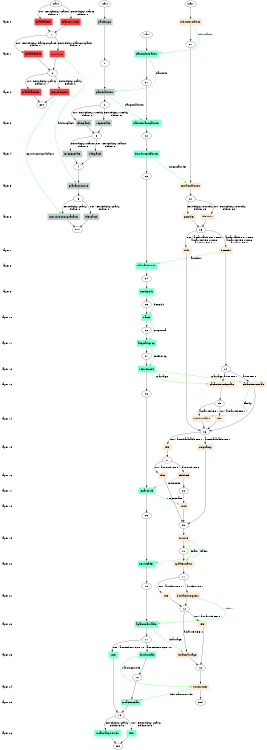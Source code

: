digraph state_graph {
	rankdir=TB;
	size="8,5;"
	layer_0 [shape=plaintext, label="layer 0"];
	layer_1 [shape=plaintext, label="layer 1"];
	layer_0 -> layer_1 [style=invis];
	layer_2 [shape=plaintext, label="layer 2"];
	layer_1 -> layer_2 [style=invis];
	layer_3 [shape=plaintext, label="layer 3"];
	layer_2 -> layer_3 [style=invis];
	layer_4 [shape=plaintext, label="layer 4"];
	layer_3 -> layer_4 [style=invis];
	layer_5 [shape=plaintext, label="layer 5"];
	layer_4 -> layer_5 [style=invis];
	layer_6 [shape=plaintext, label="layer 6"];
	layer_5 -> layer_6 [style=invis];
	layer_7 [shape=plaintext, label="layer 7"];
	layer_6 -> layer_7 [style=invis];
	layer_8 [shape=plaintext, label="layer 8"];
	layer_7 -> layer_8 [style=invis];
	layer_9 [shape=plaintext, label="layer 9"];
	layer_8 -> layer_9 [style=invis];
	layer_10 [shape=plaintext, label="layer 10"];
	layer_9 -> layer_10 [style=invis];
	layer_11 [shape=plaintext, label="layer 11"];
	layer_10 -> layer_11 [style=invis];
	layer_12 [shape=plaintext, label="layer 12"];
	layer_11 -> layer_12 [style=invis];
	layer_13 [shape=plaintext, label="layer 13"];
	layer_12 -> layer_13 [style=invis];
	layer_14 [shape=plaintext, label="layer 14"];
	layer_13 -> layer_14 [style=invis];
	layer_15 [shape=plaintext, label="layer 15"];
	layer_14 -> layer_15 [style=invis];
	layer_16 [shape=plaintext, label="layer 16"];
	layer_15 -> layer_16 [style=invis];
	layer_17 [shape=plaintext, label="layer 17"];
	layer_16 -> layer_17 [style=invis];
	layer_18 [shape=plaintext, label="layer 18"];
	layer_17 -> layer_18 [style=invis];
	layer_19 [shape=plaintext, label="layer 19"];
	layer_18 -> layer_19 [style=invis];
	layer_20 [shape=plaintext, label="layer 20"];
	layer_19 -> layer_20 [style=invis];
	layer_21 [shape=plaintext, label="layer 21"];
	layer_20 -> layer_21 [style=invis];
	layer_22 [shape=plaintext, label="layer 22"];
	layer_21 -> layer_22 [style=invis];
	layer_23 [shape=plaintext, label="layer 23"];
	layer_22 -> layer_23 [style=invis];
	layer_24 [shape=plaintext, label="layer 24"];
	layer_23 -> layer_24 [style=invis];
	layer_25 [shape=plaintext, label="layer 25"];
	layer_24 -> layer_25 [style=invis];
	layer_26 [shape=plaintext, label="layer 26"];
	layer_25 -> layer_26 [style=invis];
	
	/* States */
	indv_end [label = "end"]
	indv_13 [label = "13"]
	indv_12 [label = "12"]
	indv_11 [label = "11"]
	indv_10 [label = "10"]
	indv_08 [label = "08"]
	indv_07 [label = "07"]
	indv_09 [label = "09"]
	indv_05 [label = "05"]
	indv_06 [label = "06"]
	indv_04 [label = "04"]
	indv_03 [label = "03"]
	indv_02 [label = "02"]
	indv_01 [label = "01"]
	indv_start [label = "start"]
	clan_end [label = "end"]
	clan_13 [label = "13"]
	clan_12 [label = "12"]
	clan_11 [label = "11"]
	clan_10 [label = "10"]
	clan_09 [label = "09"]
	clan_08 [label = "08"]
	clan_07 [label = "07"]
	clan_06 [label = "06"]
	clan_05 [label = "05"]
	clan_04 [label = "04"]
	clan_03 [label = "03"]
	clan_02 [label = "02"]
	clan_01 [label = "01"]
	clan_start [label = "start"]
	patch_end [label = "end"]
	patch_5 [label = "5"]
	patch_4 [label = "4"]
	patch_3 [label = "3"]
	patch_2 [label = "2"]
	patch_1 [label = "1"]
	patch_start [label = "start"]
	manada_guanacos_end [label = "end"]
	manada_guanacos_2 [label = "2"]
	manada_guanacos_1 [label = "1"]
	manada_guanacos_start [label = "start"]
	indv_indvInformation_start_01 [label = "indvInformation", shape = box,style=filled,color=antiquewhite];
	indv_extractcalories_01_02 [label = "extractcalories", shape = box,style=filled,color=antiquewhite];
	indv_getolder_02_03 [label = "getolder", shape = box,style=filled,color=antiquewhite];
	indv_idle_indv_02_03 [label = "idle_indv", shape = box,style=filled,color=antiquewhite];
	indv_freeIndv_03_04 [label = "freeIndv", shape = box,style=filled,color=antiquewhite];
	indv_idle_03_06 [label = "idle", shape = box,style=filled,color=antiquewhite];
	indv_casamiento_female_04_05 [label = "casamiento_female", shape = box,style=filled,color=antiquewhite];
	indv_casamiento_male_04_06 [label = "casamiento_male", shape = box,style=filled,color=antiquewhite];
	indv_info_husband_05_06 [label = "info_husband", shape = box,style=filled,color=antiquewhite];
	indv_idle_05_06 [label = "idle", shape = box,style=filled,color=antiquewhite];
	indv_pregnancy_06_09 [label = "pregnancy", shape = box,style=filled,color=antiquewhite];
	indv_idle_06_07 [label = "idle", shape = box,style=filled,color=antiquewhite];
	indv_child_inf_07_08 [label = "child_inf", shape = box,style=filled,color=antiquewhite];
	indv_idle_07_09 [label = "idle", shape = box,style=filled,color=antiquewhite];
	indv_birth_08_09 [label = "birth", shape = box,style=filled,color=antiquewhite];
	indv_survive_09_10 [label = "survive", shape = box,style=filled,color=antiquewhite];
	indv_update_status_10_11 [label = "update_status", shape = box,style=filled,color=antiquewhite];
	indv_husband_request_11_12 [label = "husband_request", shape = box,style=filled,color=antiquewhite];
	indv_idle_11_12 [label = "idle", shape = box,style=filled,color=antiquewhite];
	indv_local_marriage_12_13 [label = "local_marriage", shape = box,style=filled,color=antiquewhite];
	indv_idle_12_13 [label = "idle", shape = box,style=filled,color=antiquewhite];
	indv_dividir_info_13_end [label = "dividir_info", shape = box,style=filled,color=antiquewhite];
	clan_clan_Information_start_01 [label = "clan_Information", shape = box,style=filled,color=aquamarine];
	clan_clan_extract_calories_01_02 [label = "clan_extract_calories", shape = box,style=filled,color=aquamarine];
	clan_distribute_calories_02_03 [label = "distribute_calories", shape = box,style=filled,color=aquamarine];
	clan_marriable_indv_03_04 [label = "marriable_indv", shape = box,style=filled,color=aquamarine];
	clan_send_girls_04_05 [label = "send_girls", shape = box,style=filled,color=aquamarine];
	clan_match_05_06 [label = "match", shape = box,style=filled,color=aquamarine];
	clan_aceptar_prop_06_07 [label = "aceptar_prop", shape = box,style=filled,color=aquamarine];
	clan_recive_conf_07_08 [label = "recive_conf", shape = box,style=filled,color=aquamarine];
	clan_repartir_id_08_09 [label = "repartir_id", shape = box,style=filled,color=aquamarine];
	clan_new_leader_09_10 [label = "new_leader", shape = box,style=filled,color=aquamarine];
	clan_again_marriable_10_11 [label = "again_marriable", shape = box,style=filled,color=aquamarine];
	clan_dividir_clan_11_12 [label = "dividir_clan", shape = box,style=filled,color=aquamarine];
	clan_idle_11_13 [label = "idle", shape = box,style=filled,color=aquamarine];
	clan_creacion_clan_12_13 [label = "creacion_clan", shape = box,style=filled,color=aquamarine];
	clan_vocabulary_review_13_end [label = "vocabulary_review", shape = box,style=filled,color=aquamarine];
	clan_idle_13_end [label = "idle", shape = box,style=filled,color=aquamarine];
	patch_patchtype_start_1 [label = "patchtype", shape = box,style=filled,color=azure3];
	patch_patchcalories_1_2 [label = "patchcalories", shape = box,style=filled,color=azure3];
	patch_regenerate_2_3 [label = "regenerate", shape = box,style=filled,color=azure3];
	patch_idle_patch_2_3 [label = "idle_patch", shape = box,style=filled,color=azure3];
	patch_snregenerate_3_4 [label = "snregenerate", shape = box,style=filled,color=azure3];
	patch_idle_patch_3_4 [label = "idle_patch", shape = box,style=filled,color=azure3];
	patch_guanacos_move_4_5 [label = "guanacos_move", shape = box,style=filled,color=azure3];
	patch_reproduccion_guanacos_5_end [label = "reproduccion_guanacos", shape = box,style=filled,color=azure3];
	patch_idle_patch_5_end [label = "idle_patch", shape = box,style=filled,color=azure3];
	manada_guanacos_manadaInfo_start_1 [label = "manadaInfo", shape = box,style=filled,color=brown1];
	manada_guanacos_seasonSwitch_start_1 [label = "seasonSwitch", shape = box,style=filled,color=brown1];
	manada_guanacos_manada_idle_1_2 [label = "manada_idle", shape = box,style=filled,color=brown1];
	manada_guanacos_moveWet_1_2 [label = "moveWet", shape = box,style=filled,color=brown1];
	manada_guanacos_reproduccion_2_end [label = "reproduccion", shape = box,style=filled,color=brown1];
	manada_guanacos_manada_idle2_2_end [label = "manada_idle2", shape = box,style=filled,color=brown1];
	
	/* Transitions */
	indv_start -> indv_indvInformation_start_01;
	indv_indvInformation_start_01 -> indv_01;
	indv_01 -> indv_extractcalories_01_02;
	indv_extractcalories_01_02 -> indv_02;
	indv_02 -> indv_getolder_02_03 [ label = "Periodicity: monthly\nPhase: 29"];
	indv_getolder_02_03 -> indv_03;
	indv_02 -> indv_idle_indv_02_03 [ label = "not ( Periodicity: monthly\nPhase: 29 )"];
	indv_idle_indv_02_03 -> indv_03;
	indv_03 -> indv_freeIndv_03_04 [ label = "a.marriable EQ 1 AND\na.married EQ 0 AND\na.widow EQ 0"];
	indv_freeIndv_03_04 -> indv_04;
	indv_03 -> indv_idle_03_06 [ label = "not ( a.marriable EQ 1 AND\na.married EQ 0 AND\na.widow EQ 0 )"];
	indv_idle_03_06 -> indv_06;
	indv_04 -> indv_casamiento_female_04_05 [ label = "a.sex EQ 1"];
	indv_casamiento_female_04_05 -> indv_05;
	indv_04 -> indv_casamiento_male_04_06 [ label = "a.sex EQ 0"];
	indv_casamiento_male_04_06 -> indv_06;
	indv_05 -> indv_info_husband_05_06 [ label = "a.married EQ 1"];
	indv_info_husband_05_06 -> indv_06;
	indv_05 -> indv_idle_05_06 [ label = "not ( a.married EQ 1 )"];
	indv_idle_05_06 -> indv_06;
	indv_06 -> indv_pregnancy_06_09 [ label = "a.embarazable EQ 1"];
	indv_pregnancy_06_09 -> indv_09;
	indv_06 -> indv_idle_06_07 [ label = "not ( a.embarazable EQ 1 )"];
	indv_idle_06_07 -> indv_07;
	indv_07 -> indv_child_inf_07_08 [ label = "a.month EQ 9"];
	indv_child_inf_07_08 -> indv_08;
	indv_07 -> indv_idle_07_09 [ label = "not ( a.month EQ 9 )"];
	indv_idle_07_09 -> indv_09;
	indv_08 -> indv_birth_08_09;
	indv_birth_08_09 -> indv_09;
	indv_09 -> indv_survive_09_10;
	indv_survive_09_10 -> indv_10;
	indv_10 -> indv_update_status_10_11;
	indv_update_status_10_11 -> indv_11;
	indv_11 -> indv_husband_request_11_12 [ label = "a.widow EQ 1"];
	indv_husband_request_11_12 -> indv_12;
	indv_11 -> indv_idle_11_12 [ label = "not ( a.widow EQ 1 )"];
	indv_idle_11_12 -> indv_12;
	indv_12 -> indv_local_marriage_12_13 [ label = "a.married EQ 0"];
	indv_local_marriage_12_13 -> indv_13;
	indv_12 -> indv_idle_12_13 [ label = "not ( a.married EQ 0 )"];
	indv_idle_12_13 -> indv_13;
	indv_13 -> indv_dividir_info_13_end;
	indv_dividir_info_13_end -> indv_end;
	clan_start -> clan_clan_Information_start_01;
	clan_clan_Information_start_01 -> clan_01;
	clan_01 -> clan_clan_extract_calories_01_02;
	clan_clan_extract_calories_01_02 -> clan_02;
	clan_02 -> clan_distribute_calories_02_03;
	clan_distribute_calories_02_03 -> clan_03;
	clan_03 -> clan_marriable_indv_03_04;
	clan_marriable_indv_03_04 -> clan_04;
	clan_04 -> clan_send_girls_04_05;
	clan_send_girls_04_05 -> clan_05;
	clan_05 -> clan_match_05_06;
	clan_match_05_06 -> clan_06;
	clan_06 -> clan_aceptar_prop_06_07;
	clan_aceptar_prop_06_07 -> clan_07;
	clan_07 -> clan_recive_conf_07_08;
	clan_recive_conf_07_08 -> clan_08;
	clan_08 -> clan_repartir_id_08_09;
	clan_repartir_id_08_09 -> clan_09;
	clan_09 -> clan_new_leader_09_10;
	clan_new_leader_09_10 -> clan_10;
	clan_10 -> clan_again_marriable_10_11;
	clan_again_marriable_10_11 -> clan_11;
	clan_11 -> clan_dividir_clan_11_12 [ label = "a.members GEQ 10"];
	clan_dividir_clan_11_12 -> clan_12;
	clan_11 -> clan_idle_11_13 [ label = "not ( a.members GEQ 10 )"];
	clan_idle_11_13 -> clan_13;
	clan_12 -> clan_creacion_clan_12_13;
	clan_creacion_clan_12_13 -> clan_13;
	clan_13 -> clan_vocabulary_review_13_end [ label = "Periodicity: yearly\nPhase: 348"];
	clan_vocabulary_review_13_end -> clan_end;
	clan_13 -> clan_idle_13_end [ label = "not ( Periodicity: yearly\nPhase: 348 )"];
	clan_idle_13_end -> clan_end;
	patch_start -> patch_patchtype_start_1;
	patch_patchtype_start_1 -> patch_1;
	patch_1 -> patch_patchcalories_1_2;
	patch_patchcalories_1_2 -> patch_2;
	patch_2 -> patch_regenerate_2_3 [ label = "Periodicity: weekly\nPhase: 6"];
	patch_regenerate_2_3 -> patch_3;
	patch_2 -> patch_idle_patch_2_3 [ label = "not ( Periodicity: weekly\nPhase: 6 )"];
	patch_idle_patch_2_3 -> patch_3;
	patch_3 -> patch_snregenerate_3_4 [ label = "Periodicity: season\nPhase: 0"];
	patch_snregenerate_3_4 -> patch_4;
	patch_3 -> patch_idle_patch_3_4 [ label = "not ( Periodicity: season\nPhase: 0 )"];
	patch_idle_patch_3_4 -> patch_4;
	patch_4 -> patch_guanacos_move_4_5;
	patch_guanacos_move_4_5 -> patch_5;
	patch_5 -> patch_reproduccion_guanacos_5_end [ label = "Periodicity: yearly\nPhase: 0"];
	patch_reproduccion_guanacos_5_end -> patch_end;
	patch_5 -> patch_idle_patch_5_end [ label = "not ( Periodicity: yearly\nPhase: 0 )"];
	patch_idle_patch_5_end -> patch_end;
	manada_guanacos_start -> manada_guanacos_manadaInfo_start_1 [ label = "not ( Periodicity: season\nPhase: 0 )"];
	manada_guanacos_manadaInfo_start_1 -> manada_guanacos_1;
	manada_guanacos_start -> manada_guanacos_seasonSwitch_start_1 [ label = "Periodicity: season\nPhase: 0"];
	manada_guanacos_seasonSwitch_start_1 -> manada_guanacos_1;
	manada_guanacos_1 -> manada_guanacos_manada_idle_1_2 [ label = "not ( Periodicity: dias_por_patch\nPhase: 0 )"];
	manada_guanacos_manada_idle_1_2 -> manada_guanacos_2;
	manada_guanacos_1 -> manada_guanacos_moveWet_1_2 [ label = "Periodicity: dias_por_patch\nPhase: 0"];
	manada_guanacos_moveWet_1_2 -> manada_guanacos_2;
	manada_guanacos_2 -> manada_guanacos_reproduccion_2_end [ label = "Periodicity: yearly\nPhase: 0"];
	manada_guanacos_reproduccion_2_end -> manada_guanacos_end;
	manada_guanacos_2 -> manada_guanacos_manada_idle2_2_end [ label = "not ( Periodicity: yearly\nPhase: 0 )"];
	manada_guanacos_manada_idle2_2_end -> manada_guanacos_end;
	
	/* Communications */
	manada_guanacos_reproduccion_2_end -> patch_reproduccion_guanacos_5_end [ label = "reproduccionguanacos" color="#00ff00" constraint=false];
	manada_guanacos_moveWet_1_2 -> patch_guanacos_move_4_5 [ label = "adultospatch" color="#00ff00" constraint=false];
	clan_clan_Information_start_01 -> patch_patchcalories_1_2 [ label = "clan_info" color="#00ff00" constraint=false];
	indv_dividir_info_13_end -> clan_creacion_clan_12_13 [ label = "informationDivide" color="#00ff00" constraint=false];
	indv_husband_request_11_12 -> clan_again_marriable_10_11 [ label = "widow" color="#00ff00" constraint=false];
	indv_survive_09_10 -> clan_new_leader_09_10 [ label = "leader" color="#00ff00" constraint=false];
	indv_child_inf_07_08 -> clan_repartir_id_08_09 [ label = "peticionID" color="#00ff00" constraint=false];
	clan_aceptar_prop_06_07 -> clan_recive_conf_07_08 [ label = "confirProp" color="#00ff00" constraint=false];
	clan_match_05_06 -> clan_aceptar_prop_06_07 [ label = "propuesta" color="#00ff00" constraint=false];
	clan_send_girls_04_05 -> clan_match_05_06 [ label = "freeGirls" color="#00ff00" constraint=false];
	indv_freeIndv_03_04 -> clan_marriable_indv_03_04 [ label = "ancestor" color="#00ff00" constraint=false];
	patch_patchcalories_1_2 -> clan_clan_extract_calories_01_02 [ label = "clangetcalories" color="#00ff00" constraint=false];
	indv_indvInformation_start_01 -> clan_clan_Information_start_01 [ label = "information" color="#00ff00" constraint=false];
	clan_dividir_clan_11_12 -> indv_dividir_info_13_end [ label = "warningDivide" color="#00ff00" constraint=false];
	clan_again_marriable_10_11 -> indv_local_marriage_12_13 [ label = "lmarriage" color="#00ff00" constraint=false];
	indv_survive_09_10 -> indv_update_status_10_11 [ label = "death" color="#00ff00" constraint=false];
	clan_repartir_id_08_09 -> indv_birth_08_09 [ label = "respuestaID" color="#00ff00" constraint=false];
	indv_casamiento_male_04_06 -> indv_info_husband_05_06 [ label = "family" color="#00ff00" constraint=false];
	clan_recive_conf_07_08 -> indv_casamiento_male_04_06 [ label = "marriage" color="#00ff00" constraint=false];
	clan_recive_conf_07_08 -> indv_casamiento_female_04_05 [ label = "marriage" color="#00ff00" constraint=false];
	clan_distribute_calories_02_03 -> indv_extractcalories_01_02 [ label = "indgetcalories" color="#00ff00" constraint=false];
	{ rank=same; layer_0;  indv_indvInformation_start_01;  patch_patchtype_start_1;  manada_guanacos_manadaInfo_start_1;  manada_guanacos_seasonSwitch_start_1; }
	{ rank=same; layer_1;  clan_clan_Information_start_01;  manada_guanacos_manada_idle_1_2;  manada_guanacos_moveWet_1_2; }
	{ rank=same; layer_2;  patch_patchcalories_1_2;  manada_guanacos_reproduccion_2_end;  manada_guanacos_manada_idle2_2_end; }
	{ rank=same; layer_3;  clan_clan_extract_calories_01_02;  patch_regenerate_2_3;  patch_idle_patch_2_3; }
	{ rank=same; layer_4;  clan_distribute_calories_02_03;  patch_snregenerate_3_4;  patch_idle_patch_3_4; }
	{ rank=same; layer_5;  indv_extractcalories_01_02;  patch_guanacos_move_4_5; }
	{ rank=same; layer_6;  indv_getolder_02_03;  indv_idle_indv_02_03;  patch_reproduccion_guanacos_5_end;  patch_idle_patch_5_end; }
	{ rank=same; layer_7;  indv_freeIndv_03_04;  indv_idle_03_06; }
	{ rank=same; layer_8;  clan_marriable_indv_03_04; }
	{ rank=same; layer_9;  clan_send_girls_04_05; }
	{ rank=same; layer_10;  clan_match_05_06; }
	{ rank=same; layer_11;  clan_aceptar_prop_06_07; }
	{ rank=same; layer_12;  clan_recive_conf_07_08; }
	{ rank=same; layer_13;  indv_casamiento_female_04_05;  indv_casamiento_male_04_06; }
	{ rank=same; layer_14;  indv_info_husband_05_06;  indv_idle_05_06; }
	{ rank=same; layer_15;  indv_pregnancy_06_09;  indv_idle_06_07; }
	{ rank=same; layer_16;  indv_child_inf_07_08;  indv_idle_07_09; }
	{ rank=same; layer_17;  clan_repartir_id_08_09; }
	{ rank=same; layer_18;  indv_birth_08_09; }
	{ rank=same; layer_19;  indv_survive_09_10; }
	{ rank=same; layer_20;  indv_update_status_10_11;  clan_new_leader_09_10; }
	{ rank=same; layer_21;  indv_husband_request_11_12;  indv_idle_11_12; }
	{ rank=same; layer_22;  indv_idle_12_13;  clan_again_marriable_10_11; }
	{ rank=same; layer_23;  indv_local_marriage_12_13;  clan_dividir_clan_11_12;  clan_idle_11_13; }
	{ rank=same; layer_24;  indv_dividir_info_13_end; }
	{ rank=same; layer_25;  clan_creacion_clan_12_13; }
	{ rank=same; layer_26;  clan_vocabulary_review_13_end;  clan_idle_13_end; }
}